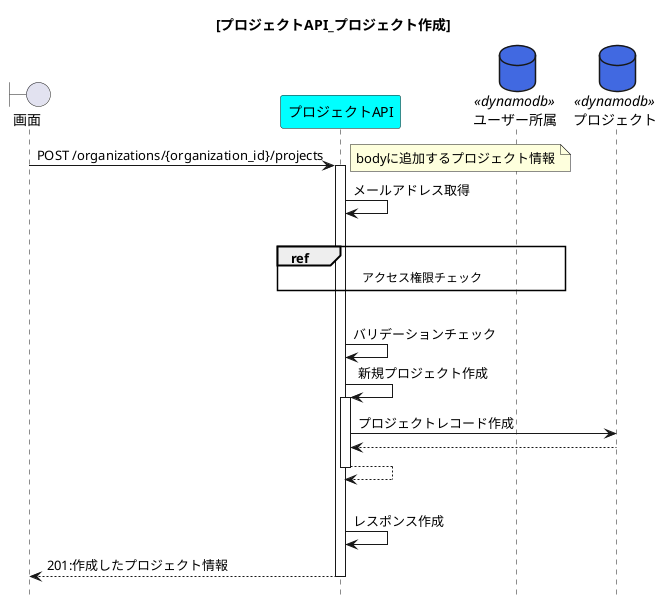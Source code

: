 @startuml{API_プロジェクト_プロジェクト作成.png}
title [プロジェクトAPI_プロジェクト作成]
hide footbox

boundary 画面 as view
participant プロジェクトAPI as api_projects #cyan
'database ユーザープール as user_pools <<cognito>> #purple
database ユーザー所属 as table_affiliation <<dynamodb>> #royalblue
database プロジェクト as table_projects <<dynamodb>> #royalblue

view -> api_projects :POST /organizations/{organization_id}/projects
note right :bodyに追加するプロジェクト情報
activate api_projects
    api_projects -> api_projects :メールアドレス取得
    |||
    ref over api_projects, table_affiliation :アクセス権限チェック
    |||
    api_projects -> api_projects :バリデーションチェック
    api_projects -> api_projects :新規プロジェクト作成
    activate api_projects
        api_projects -> table_projects :プロジェクトレコード作成
        table_projects --> api_projects
        api_projects --> api_projects
    deactivate api_projects
    |||
    api_projects -> api_projects :レスポンス作成
    api_projects --> view : 201:作成したプロジェクト情報
deactivate api_projects

@enduml
